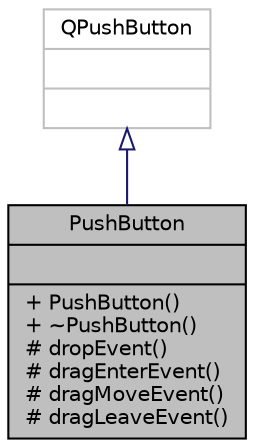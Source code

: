 digraph "PushButton"
{
  edge [fontname="Helvetica",fontsize="10",labelfontname="Helvetica",labelfontsize="10"];
  node [fontname="Helvetica",fontsize="10",shape=record];
  Node1 [label="{PushButton\n||+ PushButton()\l+ ~PushButton()\l# dropEvent()\l# dragEnterEvent()\l# dragMoveEvent()\l# dragLeaveEvent()\l}",height=0.2,width=0.4,color="black", fillcolor="grey75", style="filled", fontcolor="black"];
  Node2 -> Node1 [dir="back",color="midnightblue",fontsize="10",style="solid",arrowtail="onormal",fontname="Helvetica"];
  Node2 [label="{QPushButton\n||}",height=0.2,width=0.4,color="grey75", fillcolor="white", style="filled"];
}
